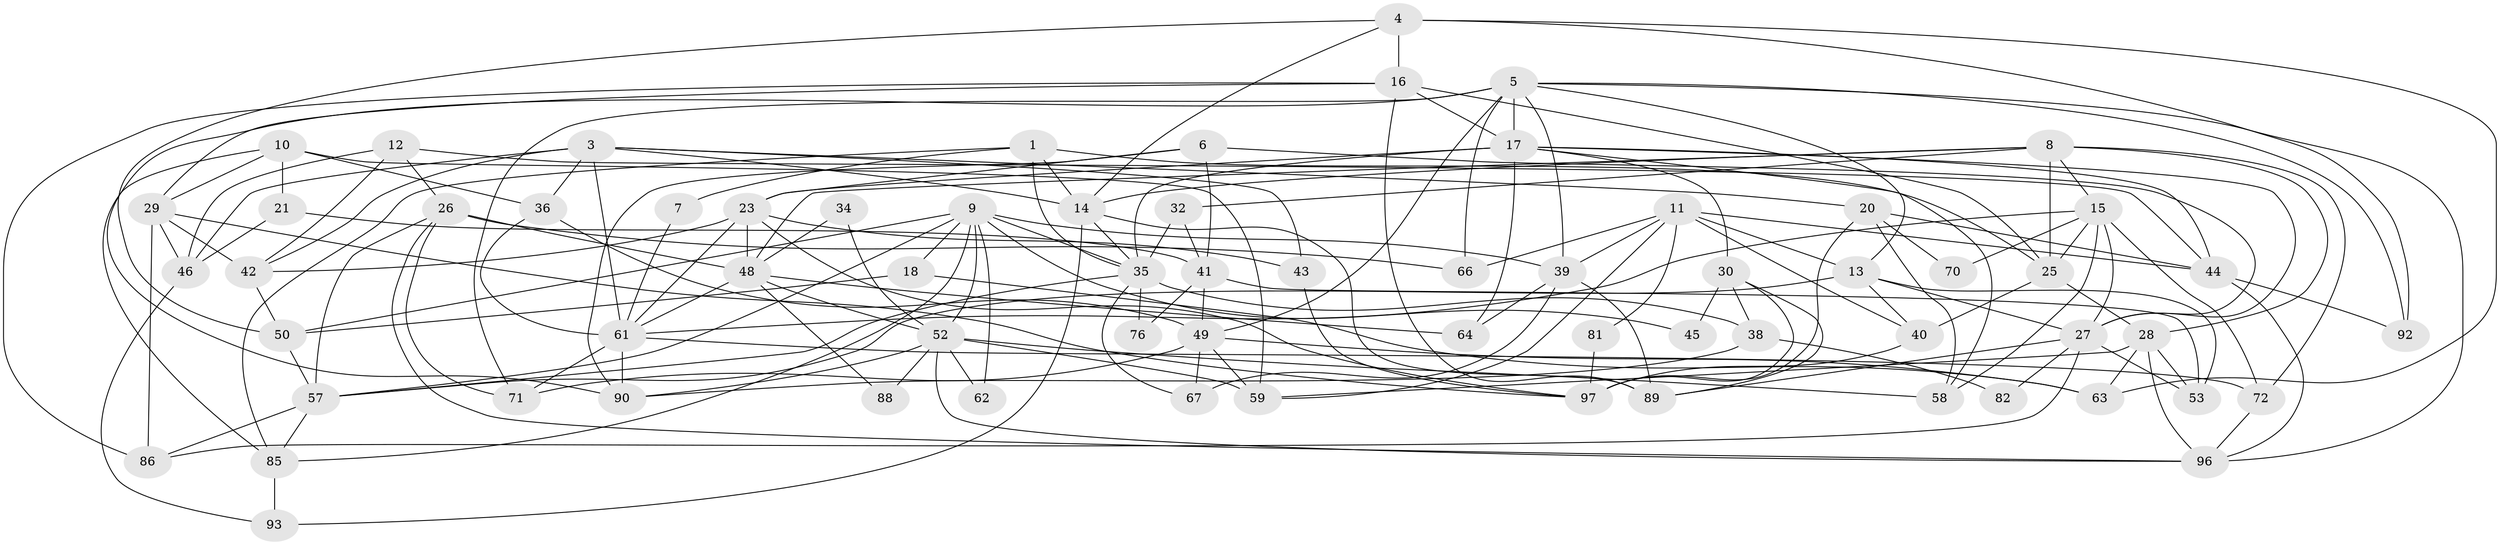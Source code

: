 // Generated by graph-tools (version 1.1) at 2025/52/02/27/25 19:52:09]
// undirected, 68 vertices, 171 edges
graph export_dot {
graph [start="1"]
  node [color=gray90,style=filled];
  1 [super="+2"];
  3 [super="+24"];
  4 [super="+100"];
  5 [super="+65"];
  6;
  7;
  8 [super="+31"];
  9 [super="+19"];
  10 [super="+101"];
  11;
  12 [super="+83"];
  13 [super="+95"];
  14 [super="+60"];
  15 [super="+37"];
  16 [super="+102"];
  17 [super="+54"];
  18 [super="+87"];
  20 [super="+22"];
  21;
  23 [super="+105"];
  25 [super="+33"];
  26 [super="+73"];
  27 [super="+77"];
  28 [super="+103"];
  29 [super="+84"];
  30 [super="+94"];
  32;
  34;
  35 [super="+80"];
  36;
  38;
  39 [super="+47"];
  40;
  41 [super="+98"];
  42 [super="+68"];
  43;
  44 [super="+69"];
  45;
  46 [super="+56"];
  48 [super="+74"];
  49 [super="+51"];
  50 [super="+55"];
  52 [super="+99"];
  53 [super="+75"];
  57 [super="+91"];
  58;
  59;
  61 [super="+79"];
  62;
  63;
  64;
  66;
  67;
  70;
  71;
  72 [super="+78"];
  76;
  81;
  82;
  85;
  86;
  88;
  89 [super="+104"];
  90;
  92;
  93;
  96;
  97;
  1 -- 35;
  1 -- 25;
  1 -- 85;
  1 -- 7;
  1 -- 14;
  3 -- 61;
  3 -- 43;
  3 -- 46;
  3 -- 42;
  3 -- 36;
  3 -- 20;
  3 -- 14;
  4 -- 92;
  4 -- 16;
  4 -- 63;
  4 -- 14;
  4 -- 50;
  5 -- 90;
  5 -- 66;
  5 -- 96;
  5 -- 39;
  5 -- 49;
  5 -- 71;
  5 -- 92;
  5 -- 13;
  5 -- 17;
  6 -- 27;
  6 -- 23;
  6 -- 41;
  6 -- 90;
  7 -- 61;
  8 -- 15;
  8 -- 32;
  8 -- 72;
  8 -- 28;
  8 -- 25;
  8 -- 48;
  8 -- 14;
  9 -- 35;
  9 -- 18 [weight=2];
  9 -- 39;
  9 -- 50;
  9 -- 52;
  9 -- 85;
  9 -- 45;
  9 -- 62;
  9 -- 57;
  10 -- 36;
  10 -- 85;
  10 -- 21;
  10 -- 59;
  10 -- 29;
  11 -- 59;
  11 -- 40;
  11 -- 39;
  11 -- 66;
  11 -- 81;
  11 -- 44;
  11 -- 13;
  12 -- 26;
  12 -- 44;
  12 -- 46;
  12 -- 42;
  13 -- 40;
  13 -- 27;
  13 -- 53;
  13 -- 57;
  14 -- 93;
  14 -- 89;
  14 -- 35;
  15 -- 25;
  15 -- 58;
  15 -- 61;
  15 -- 70;
  15 -- 27;
  15 -- 72;
  16 -- 89;
  16 -- 17;
  16 -- 86;
  16 -- 29;
  16 -- 25;
  17 -- 44;
  17 -- 58;
  17 -- 64;
  17 -- 30;
  17 -- 35;
  17 -- 23;
  17 -- 27;
  18 -- 63;
  18 -- 50;
  20 -- 44;
  20 -- 70;
  20 -- 97;
  20 -- 58;
  21 -- 41;
  21 -- 46;
  23 -- 61;
  23 -- 97;
  23 -- 43;
  23 -- 48;
  23 -- 42;
  25 -- 28;
  25 -- 40;
  26 -- 96;
  26 -- 71;
  26 -- 48;
  26 -- 57;
  26 -- 66;
  27 -- 53;
  27 -- 82;
  27 -- 86;
  27 -- 89;
  28 -- 59;
  28 -- 96;
  28 -- 63;
  28 -- 53;
  29 -- 97;
  29 -- 86;
  29 -- 42;
  29 -- 46;
  30 -- 97;
  30 -- 89;
  30 -- 38;
  30 -- 45;
  32 -- 41;
  32 -- 35;
  34 -- 48;
  34 -- 52;
  35 -- 38;
  35 -- 67;
  35 -- 76;
  35 -- 57;
  36 -- 61;
  36 -- 49;
  38 -- 90;
  38 -- 82;
  39 -- 89;
  39 -- 64;
  39 -- 67;
  40 -- 97;
  41 -- 76;
  41 -- 53;
  41 -- 49;
  42 -- 50;
  43 -- 97;
  44 -- 96;
  44 -- 92;
  46 -- 93;
  48 -- 61;
  48 -- 88;
  48 -- 64;
  48 -- 52;
  49 -- 63;
  49 -- 59;
  49 -- 67;
  49 -- 71;
  50 -- 57;
  52 -- 90;
  52 -- 59;
  52 -- 88;
  52 -- 96;
  52 -- 58;
  52 -- 62;
  57 -- 85;
  57 -- 86;
  61 -- 90;
  61 -- 71;
  61 -- 72;
  72 -- 96;
  81 -- 97;
  85 -- 93;
}
